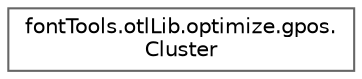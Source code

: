 digraph "Graphical Class Hierarchy"
{
 // LATEX_PDF_SIZE
  bgcolor="transparent";
  edge [fontname=Helvetica,fontsize=10,labelfontname=Helvetica,labelfontsize=10];
  node [fontname=Helvetica,fontsize=10,shape=box,height=0.2,width=0.4];
  rankdir="LR";
  Node0 [id="Node000000",label="fontTools.otlLib.optimize.gpos.\lCluster",height=0.2,width=0.4,color="grey40", fillcolor="white", style="filled",URL="$d6/d58/classfontTools_1_1otlLib_1_1optimize_1_1gpos_1_1Cluster.html",tooltip=" "];
}
